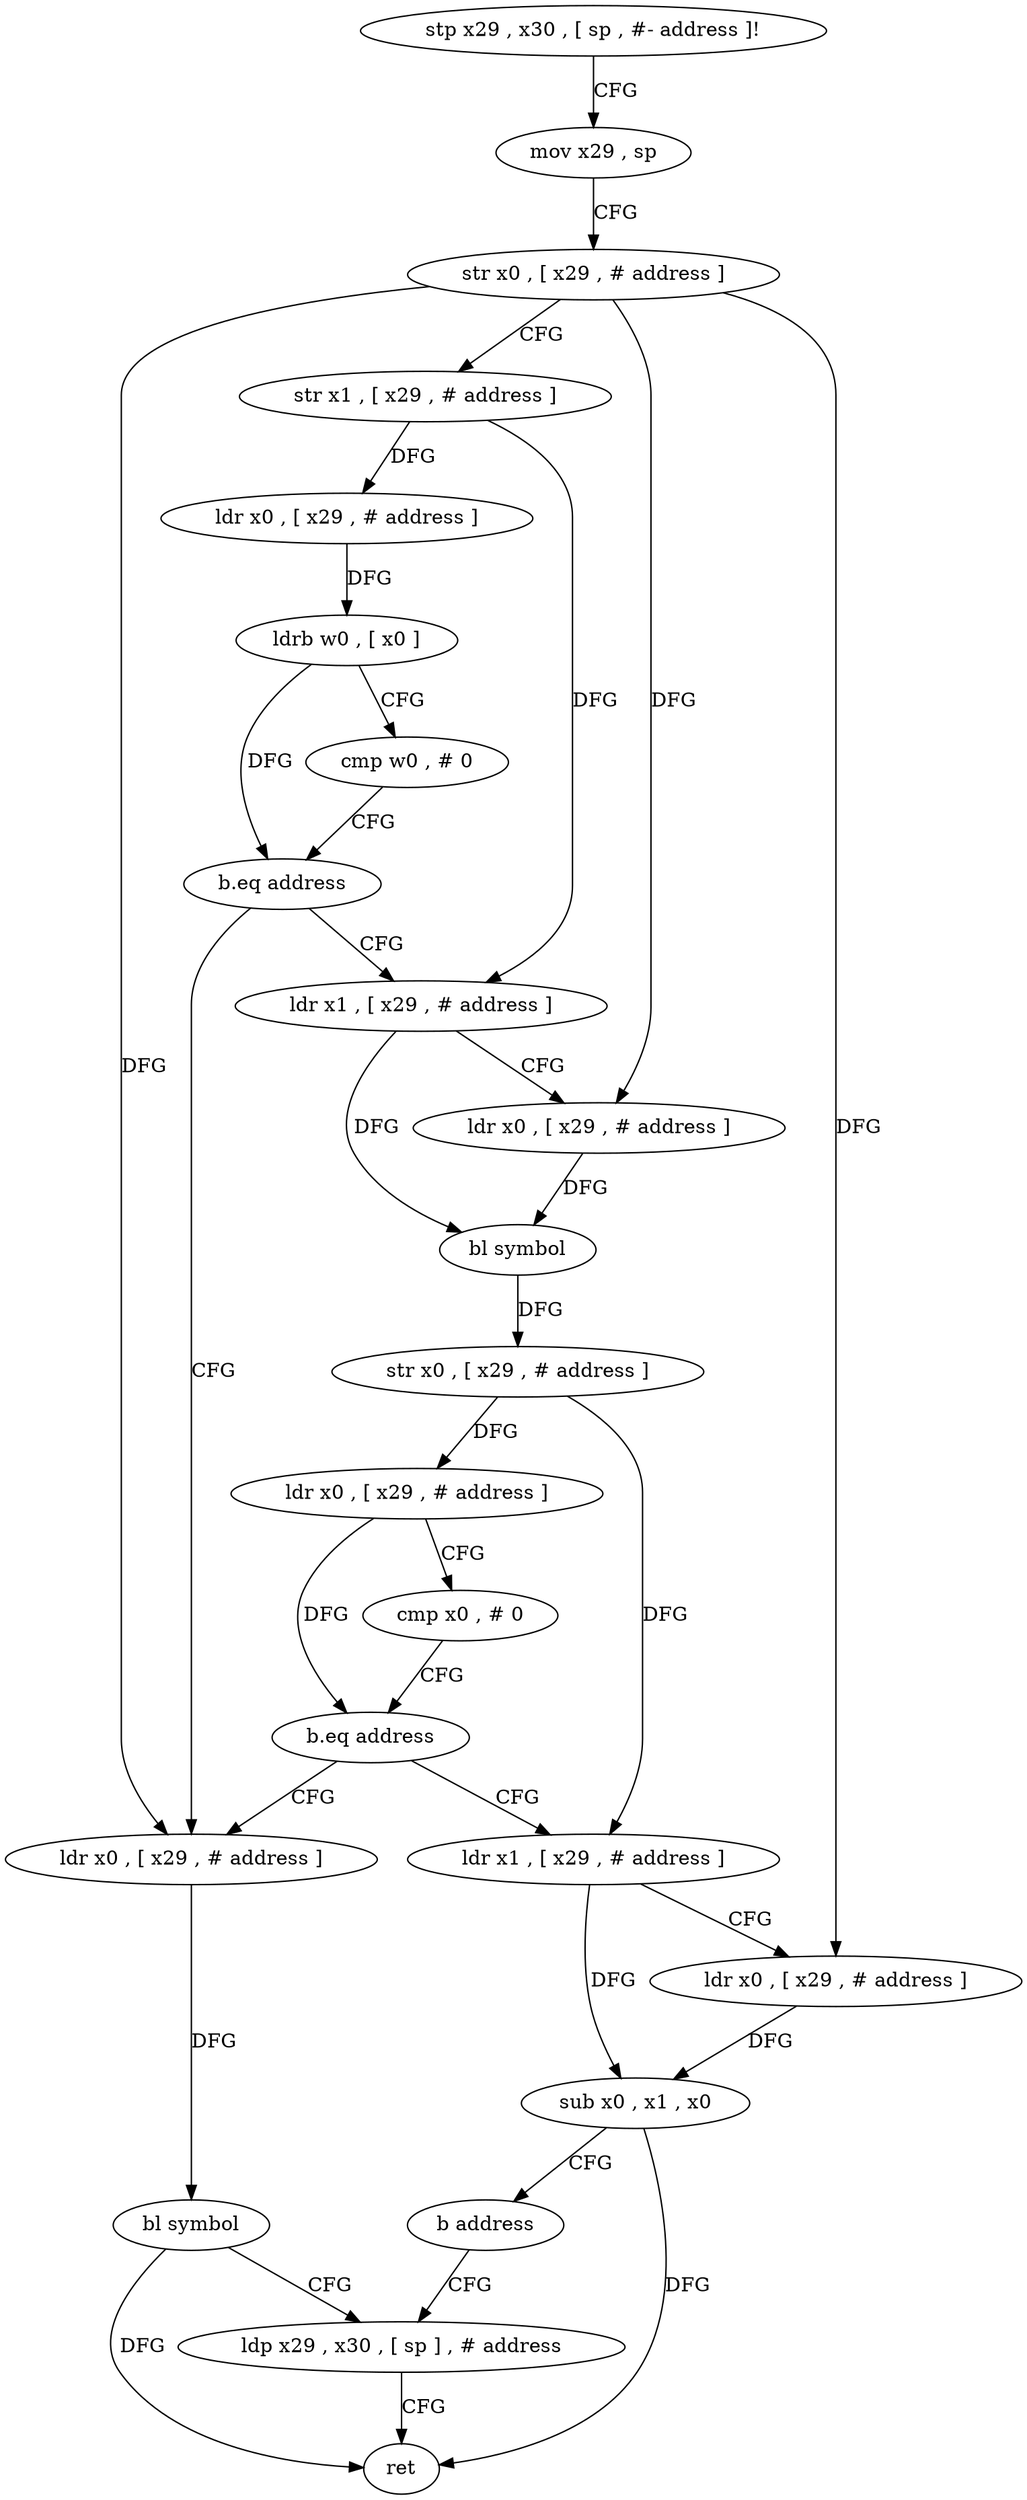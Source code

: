 digraph "func" {
"4297328" [label = "stp x29 , x30 , [ sp , #- address ]!" ]
"4297332" [label = "mov x29 , sp" ]
"4297336" [label = "str x0 , [ x29 , # address ]" ]
"4297340" [label = "str x1 , [ x29 , # address ]" ]
"4297344" [label = "ldr x0 , [ x29 , # address ]" ]
"4297348" [label = "ldrb w0 , [ x0 ]" ]
"4297352" [label = "cmp w0 , # 0" ]
"4297356" [label = "b.eq address" ]
"4297404" [label = "ldr x0 , [ x29 , # address ]" ]
"4297360" [label = "ldr x1 , [ x29 , # address ]" ]
"4297408" [label = "bl symbol" ]
"4297412" [label = "ldp x29 , x30 , [ sp ] , # address" ]
"4297364" [label = "ldr x0 , [ x29 , # address ]" ]
"4297368" [label = "bl symbol" ]
"4297372" [label = "str x0 , [ x29 , # address ]" ]
"4297376" [label = "ldr x0 , [ x29 , # address ]" ]
"4297380" [label = "cmp x0 , # 0" ]
"4297384" [label = "b.eq address" ]
"4297388" [label = "ldr x1 , [ x29 , # address ]" ]
"4297392" [label = "ldr x0 , [ x29 , # address ]" ]
"4297396" [label = "sub x0 , x1 , x0" ]
"4297400" [label = "b address" ]
"4297416" [label = "ret" ]
"4297328" -> "4297332" [ label = "CFG" ]
"4297332" -> "4297336" [ label = "CFG" ]
"4297336" -> "4297340" [ label = "CFG" ]
"4297336" -> "4297404" [ label = "DFG" ]
"4297336" -> "4297364" [ label = "DFG" ]
"4297336" -> "4297392" [ label = "DFG" ]
"4297340" -> "4297344" [ label = "DFG" ]
"4297340" -> "4297360" [ label = "DFG" ]
"4297344" -> "4297348" [ label = "DFG" ]
"4297348" -> "4297352" [ label = "CFG" ]
"4297348" -> "4297356" [ label = "DFG" ]
"4297352" -> "4297356" [ label = "CFG" ]
"4297356" -> "4297404" [ label = "CFG" ]
"4297356" -> "4297360" [ label = "CFG" ]
"4297404" -> "4297408" [ label = "DFG" ]
"4297360" -> "4297364" [ label = "CFG" ]
"4297360" -> "4297368" [ label = "DFG" ]
"4297408" -> "4297412" [ label = "CFG" ]
"4297408" -> "4297416" [ label = "DFG" ]
"4297412" -> "4297416" [ label = "CFG" ]
"4297364" -> "4297368" [ label = "DFG" ]
"4297368" -> "4297372" [ label = "DFG" ]
"4297372" -> "4297376" [ label = "DFG" ]
"4297372" -> "4297388" [ label = "DFG" ]
"4297376" -> "4297380" [ label = "CFG" ]
"4297376" -> "4297384" [ label = "DFG" ]
"4297380" -> "4297384" [ label = "CFG" ]
"4297384" -> "4297404" [ label = "CFG" ]
"4297384" -> "4297388" [ label = "CFG" ]
"4297388" -> "4297392" [ label = "CFG" ]
"4297388" -> "4297396" [ label = "DFG" ]
"4297392" -> "4297396" [ label = "DFG" ]
"4297396" -> "4297400" [ label = "CFG" ]
"4297396" -> "4297416" [ label = "DFG" ]
"4297400" -> "4297412" [ label = "CFG" ]
}
